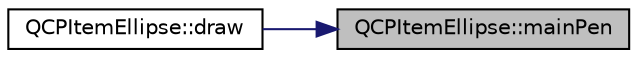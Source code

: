digraph "QCPItemEllipse::mainPen"
{
 // LATEX_PDF_SIZE
  edge [fontname="Helvetica",fontsize="10",labelfontname="Helvetica",labelfontsize="10"];
  node [fontname="Helvetica",fontsize="10",shape=record];
  rankdir="RL";
  Node1 [label="QCPItemEllipse::mainPen",height=0.2,width=0.4,color="black", fillcolor="grey75", style="filled", fontcolor="black",tooltip=" "];
  Node1 -> Node2 [dir="back",color="midnightblue",fontsize="10",style="solid",fontname="Helvetica"];
  Node2 [label="QCPItemEllipse::draw",height=0.2,width=0.4,color="black", fillcolor="white", style="filled",URL="$classQCPItemEllipse.html#a77eebd67a402fc496082a2e51356928c",tooltip=" "];
}
